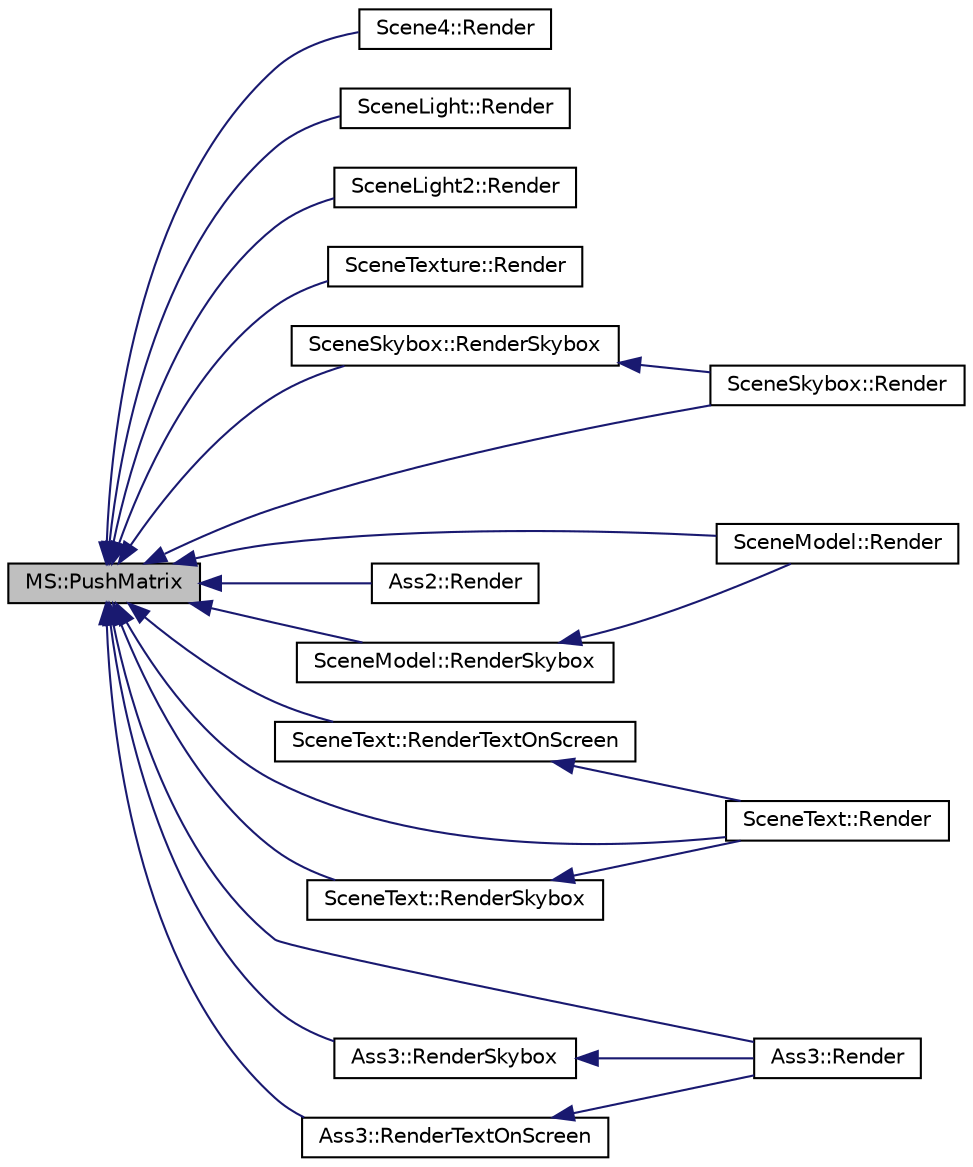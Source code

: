 digraph "MS::PushMatrix"
{
  bgcolor="transparent";
  edge [fontname="Helvetica",fontsize="10",labelfontname="Helvetica",labelfontsize="10"];
  node [fontname="Helvetica",fontsize="10",shape=record];
  rankdir="LR";
  Node1 [label="MS::PushMatrix",height=0.2,width=0.4,color="black", fillcolor="grey75", style="filled", fontcolor="black"];
  Node1 -> Node2 [dir="back",color="midnightblue",fontsize="10",style="solid",fontname="Helvetica"];
  Node2 [label="Scene4::Render",height=0.2,width=0.4,color="black",URL="$classScene4.html#aedb8a31e5bde1b6ad9d8127a0ac393da"];
  Node1 -> Node3 [dir="back",color="midnightblue",fontsize="10",style="solid",fontname="Helvetica"];
  Node3 [label="SceneLight::Render",height=0.2,width=0.4,color="black",URL="$classSceneLight.html#a9088eb7ba6a1d55ebe9e0094c67281bf"];
  Node1 -> Node4 [dir="back",color="midnightblue",fontsize="10",style="solid",fontname="Helvetica"];
  Node4 [label="SceneLight2::Render",height=0.2,width=0.4,color="black",URL="$classSceneLight2.html#a83a2f8226d9ba88e310291f93675bd81"];
  Node1 -> Node5 [dir="back",color="midnightblue",fontsize="10",style="solid",fontname="Helvetica"];
  Node5 [label="SceneTexture::Render",height=0.2,width=0.4,color="black",URL="$classSceneTexture.html#ad9009aa06a8d335485a624089ef134f3"];
  Node1 -> Node6 [dir="back",color="midnightblue",fontsize="10",style="solid",fontname="Helvetica"];
  Node6 [label="SceneSkybox::Render",height=0.2,width=0.4,color="black",URL="$classSceneSkybox.html#a33d6a4f51cef7b2e2086541259e32d4a"];
  Node1 -> Node7 [dir="back",color="midnightblue",fontsize="10",style="solid",fontname="Helvetica"];
  Node7 [label="SceneModel::Render",height=0.2,width=0.4,color="black",URL="$classSceneModel.html#a734826f585485bfdd6fa8d1391c55c07"];
  Node1 -> Node8 [dir="back",color="midnightblue",fontsize="10",style="solid",fontname="Helvetica"];
  Node8 [label="SceneText::Render",height=0.2,width=0.4,color="black",URL="$classSceneText.html#aab7d8acab32f8e5ea85d4ca2f3b1b174"];
  Node1 -> Node9 [dir="back",color="midnightblue",fontsize="10",style="solid",fontname="Helvetica"];
  Node9 [label="Ass2::Render",height=0.2,width=0.4,color="black",URL="$classAss2.html#adc8ff297a0e9fcbd66f805cb78a4abf1"];
  Node1 -> Node10 [dir="back",color="midnightblue",fontsize="10",style="solid",fontname="Helvetica"];
  Node10 [label="Ass3::Render",height=0.2,width=0.4,color="black",URL="$classAss3.html#afca828a847945203143e02c2f78f88a5"];
  Node1 -> Node11 [dir="back",color="midnightblue",fontsize="10",style="solid",fontname="Helvetica"];
  Node11 [label="SceneSkybox::RenderSkybox",height=0.2,width=0.4,color="black",URL="$classSceneSkybox.html#a6538f3d8e280fc1bc425a1e8753c22f7"];
  Node11 -> Node6 [dir="back",color="midnightblue",fontsize="10",style="solid",fontname="Helvetica"];
  Node1 -> Node12 [dir="back",color="midnightblue",fontsize="10",style="solid",fontname="Helvetica"];
  Node12 [label="SceneModel::RenderSkybox",height=0.2,width=0.4,color="black",URL="$classSceneModel.html#a7b80f3f06dfb53682b3a147c6dff8016"];
  Node12 -> Node7 [dir="back",color="midnightblue",fontsize="10",style="solid",fontname="Helvetica"];
  Node1 -> Node13 [dir="back",color="midnightblue",fontsize="10",style="solid",fontname="Helvetica"];
  Node13 [label="SceneText::RenderSkybox",height=0.2,width=0.4,color="black",URL="$classSceneText.html#a7f66a1cb3b9ab40f04a5ec86168cebca"];
  Node13 -> Node8 [dir="back",color="midnightblue",fontsize="10",style="solid",fontname="Helvetica"];
  Node1 -> Node14 [dir="back",color="midnightblue",fontsize="10",style="solid",fontname="Helvetica"];
  Node14 [label="Ass3::RenderSkybox",height=0.2,width=0.4,color="black",URL="$classAss3.html#a1a271829bf022b28b6d2e545b942471e"];
  Node14 -> Node10 [dir="back",color="midnightblue",fontsize="10",style="solid",fontname="Helvetica"];
  Node1 -> Node15 [dir="back",color="midnightblue",fontsize="10",style="solid",fontname="Helvetica"];
  Node15 [label="SceneText::RenderTextOnScreen",height=0.2,width=0.4,color="black",URL="$classSceneText.html#ae71601254d7b314184d0bb529e09114e"];
  Node15 -> Node8 [dir="back",color="midnightblue",fontsize="10",style="solid",fontname="Helvetica"];
  Node1 -> Node16 [dir="back",color="midnightblue",fontsize="10",style="solid",fontname="Helvetica"];
  Node16 [label="Ass3::RenderTextOnScreen",height=0.2,width=0.4,color="black",URL="$classAss3.html#ab69d00b665b6421283dca2a5e60d8f1a"];
  Node16 -> Node10 [dir="back",color="midnightblue",fontsize="10",style="solid",fontname="Helvetica"];
}
